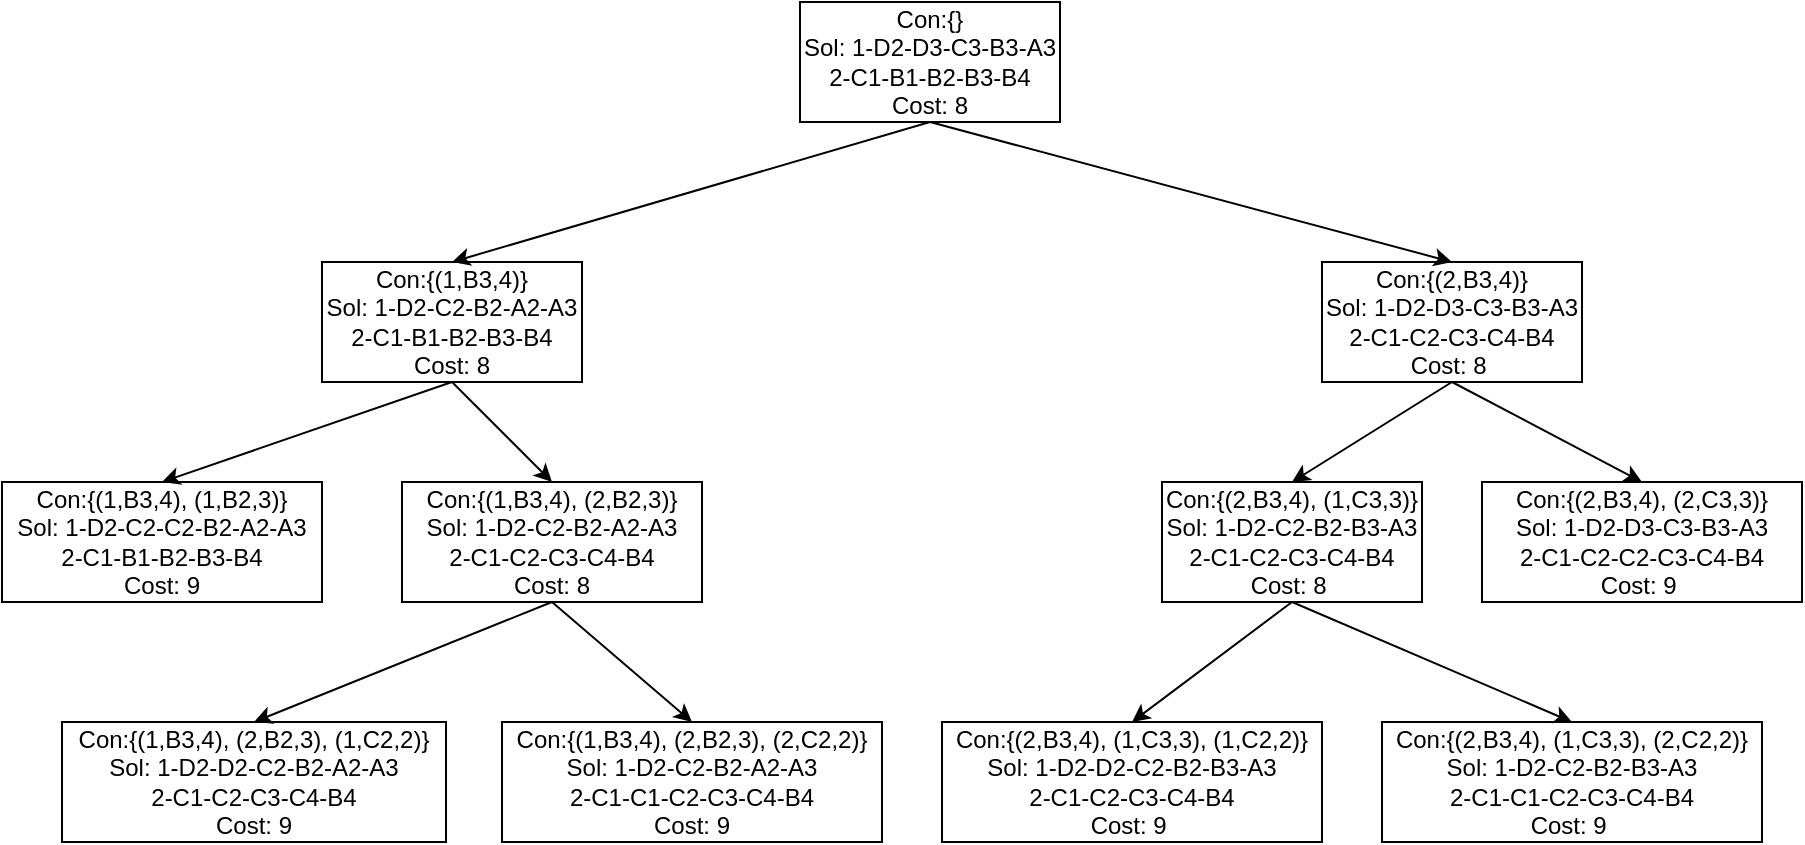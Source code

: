 <mxfile version="21.5.1" type="device">
  <diagram name="第 1 页" id="g-Eg8VqErGMTq8g1PkaV">
    <mxGraphModel dx="1861" dy="605" grid="1" gridSize="10" guides="1" tooltips="1" connect="1" arrows="1" fold="1" page="1" pageScale="1" pageWidth="827" pageHeight="1169" math="0" shadow="0">
      <root>
        <mxCell id="0" />
        <mxCell id="1" parent="0" />
        <mxCell id="qiDLWyVv44SrkH1tTutO-1" value="Con:{}&lt;br&gt;Sol: 1-D2-D3-C3-B3-A3&lt;br&gt;2-C1-B1-B2-B3-B4&lt;br&gt;Cost: 8" style="rounded=0;whiteSpace=wrap;html=1;" vertex="1" parent="1">
          <mxGeometry x="349" y="310" width="130" height="60" as="geometry" />
        </mxCell>
        <mxCell id="qiDLWyVv44SrkH1tTutO-2" value="Con:{(1,B3,4)}&lt;br&gt;Sol: 1-D2-C2-B2-A2-A3&lt;br&gt;2-C1-B1-B2-B3-B4&lt;br&gt;Cost: 8" style="rounded=0;whiteSpace=wrap;html=1;" vertex="1" parent="1">
          <mxGeometry x="110" y="440" width="130" height="60" as="geometry" />
        </mxCell>
        <mxCell id="qiDLWyVv44SrkH1tTutO-3" value="Con:{(2,B3,4)}&lt;br&gt;Sol: 1-D2-D3-C3-B3-A3&lt;br&gt;2-C1-C2-C3-C4-B4&lt;br&gt;Cost: 8&amp;nbsp;" style="rounded=0;whiteSpace=wrap;html=1;" vertex="1" parent="1">
          <mxGeometry x="610" y="440" width="130" height="60" as="geometry" />
        </mxCell>
        <mxCell id="qiDLWyVv44SrkH1tTutO-6" value="" style="endArrow=classic;html=1;rounded=0;exitX=0.5;exitY=1;exitDx=0;exitDy=0;entryX=0.5;entryY=0;entryDx=0;entryDy=0;" edge="1" parent="1" source="qiDLWyVv44SrkH1tTutO-1" target="qiDLWyVv44SrkH1tTutO-2">
          <mxGeometry width="50" height="50" relative="1" as="geometry">
            <mxPoint x="360" y="370" as="sourcePoint" />
            <mxPoint x="390" y="460" as="targetPoint" />
          </mxGeometry>
        </mxCell>
        <mxCell id="qiDLWyVv44SrkH1tTutO-7" value="" style="endArrow=classic;html=1;rounded=0;exitX=0.5;exitY=1;exitDx=0;exitDy=0;entryX=0.5;entryY=0;entryDx=0;entryDy=0;" edge="1" parent="1" source="qiDLWyVv44SrkH1tTutO-1" target="qiDLWyVv44SrkH1tTutO-3">
          <mxGeometry width="50" height="50" relative="1" as="geometry">
            <mxPoint x="430" y="480" as="sourcePoint" />
            <mxPoint x="480" y="430" as="targetPoint" />
          </mxGeometry>
        </mxCell>
        <mxCell id="qiDLWyVv44SrkH1tTutO-8" value="Con:{(1,B3,4), (1,B2,3)}&lt;br&gt;Sol: 1-D2-C2-C2-B2-A2-A3&lt;br&gt;2-C1-B1-B2-B3-B4&lt;br&gt;Cost: 9" style="rounded=0;whiteSpace=wrap;html=1;" vertex="1" parent="1">
          <mxGeometry x="-50" y="550" width="160" height="60" as="geometry" />
        </mxCell>
        <mxCell id="qiDLWyVv44SrkH1tTutO-9" value="Con:{(1,B3,4), (2,B2,3)}&lt;br&gt;Sol: 1-D2-C2-B2-A2-A3&lt;br&gt;2-C1-C2-C3-C4-B4&lt;br&gt;Cost: 8" style="rounded=0;whiteSpace=wrap;html=1;" vertex="1" parent="1">
          <mxGeometry x="150" y="550" width="150" height="60" as="geometry" />
        </mxCell>
        <mxCell id="qiDLWyVv44SrkH1tTutO-10" value="" style="endArrow=classic;html=1;rounded=0;entryX=0.5;entryY=0;entryDx=0;entryDy=0;exitX=0.5;exitY=1;exitDx=0;exitDy=0;" edge="1" parent="1" source="qiDLWyVv44SrkH1tTutO-2" target="qiDLWyVv44SrkH1tTutO-8">
          <mxGeometry width="50" height="50" relative="1" as="geometry">
            <mxPoint x="10" y="440" as="sourcePoint" />
            <mxPoint x="60" y="390" as="targetPoint" />
          </mxGeometry>
        </mxCell>
        <mxCell id="qiDLWyVv44SrkH1tTutO-11" value="" style="endArrow=classic;html=1;rounded=0;entryX=0.5;entryY=0;entryDx=0;entryDy=0;exitX=0.5;exitY=1;exitDx=0;exitDy=0;" edge="1" parent="1" source="qiDLWyVv44SrkH1tTutO-2" target="qiDLWyVv44SrkH1tTutO-9">
          <mxGeometry width="50" height="50" relative="1" as="geometry">
            <mxPoint x="320" y="460" as="sourcePoint" />
            <mxPoint x="370" y="410" as="targetPoint" />
          </mxGeometry>
        </mxCell>
        <mxCell id="qiDLWyVv44SrkH1tTutO-12" value="Con:{(2,B3,4), (1,C3,3)}&lt;br&gt;Sol: 1-D2-C2-B2-B3-A3&lt;br&gt;2-C1-C2-C3-C4-B4&lt;br&gt;Cost: 8&amp;nbsp;" style="rounded=0;whiteSpace=wrap;html=1;" vertex="1" parent="1">
          <mxGeometry x="530" y="550" width="130" height="60" as="geometry" />
        </mxCell>
        <mxCell id="qiDLWyVv44SrkH1tTutO-13" value="Con:{(2,B3,4), (2,C3,3)}&lt;br&gt;Sol: 1-D2-D3-C3-B3-A3&lt;br&gt;2-C1-C2-C2-C3-C4-B4&lt;br&gt;Cost: 9&amp;nbsp;" style="rounded=0;whiteSpace=wrap;html=1;" vertex="1" parent="1">
          <mxGeometry x="690" y="550" width="160" height="60" as="geometry" />
        </mxCell>
        <mxCell id="qiDLWyVv44SrkH1tTutO-14" value="" style="endArrow=classic;html=1;rounded=0;entryX=0.5;entryY=0;entryDx=0;entryDy=0;exitX=0.5;exitY=1;exitDx=0;exitDy=0;" edge="1" parent="1" source="qiDLWyVv44SrkH1tTutO-3" target="qiDLWyVv44SrkH1tTutO-12">
          <mxGeometry width="50" height="50" relative="1" as="geometry">
            <mxPoint x="480" y="470" as="sourcePoint" />
            <mxPoint x="530" y="420" as="targetPoint" />
          </mxGeometry>
        </mxCell>
        <mxCell id="qiDLWyVv44SrkH1tTutO-15" value="" style="endArrow=classic;html=1;rounded=0;entryX=0.5;entryY=0;entryDx=0;entryDy=0;exitX=0.5;exitY=1;exitDx=0;exitDy=0;" edge="1" parent="1" source="qiDLWyVv44SrkH1tTutO-3" target="qiDLWyVv44SrkH1tTutO-13">
          <mxGeometry width="50" height="50" relative="1" as="geometry">
            <mxPoint x="790" y="500" as="sourcePoint" />
            <mxPoint x="840" y="450" as="targetPoint" />
          </mxGeometry>
        </mxCell>
        <mxCell id="qiDLWyVv44SrkH1tTutO-17" value="Con:{(1,B3,4), (2,B2,3), (1,C2,2)}&lt;br&gt;Sol: 1-D2-D2-C2-B2-A2-A3&lt;br&gt;2-C1-C2-C3-C4-B4&lt;br&gt;Cost: 9" style="rounded=0;whiteSpace=wrap;html=1;" vertex="1" parent="1">
          <mxGeometry x="-20" y="670" width="192" height="60" as="geometry" />
        </mxCell>
        <mxCell id="qiDLWyVv44SrkH1tTutO-18" value="Con:{(1,B3,4), (2,B2,3), (2,C2,2)}&lt;br&gt;Sol: 1-D2-C2-B2-A2-A3&lt;br&gt;2-C1-C1-C2-C3-C4-B4&lt;br&gt;Cost: 9" style="rounded=0;whiteSpace=wrap;html=1;" vertex="1" parent="1">
          <mxGeometry x="200" y="670" width="190" height="60" as="geometry" />
        </mxCell>
        <mxCell id="qiDLWyVv44SrkH1tTutO-19" value="" style="endArrow=classic;html=1;rounded=0;entryX=0.5;entryY=0;entryDx=0;entryDy=0;exitX=0.5;exitY=1;exitDx=0;exitDy=0;" edge="1" parent="1" source="qiDLWyVv44SrkH1tTutO-9" target="qiDLWyVv44SrkH1tTutO-17">
          <mxGeometry width="50" height="50" relative="1" as="geometry">
            <mxPoint x="180" y="670" as="sourcePoint" />
            <mxPoint x="230" y="620" as="targetPoint" />
          </mxGeometry>
        </mxCell>
        <mxCell id="qiDLWyVv44SrkH1tTutO-20" value="" style="endArrow=classic;html=1;rounded=0;entryX=0.5;entryY=0;entryDx=0;entryDy=0;exitX=0.5;exitY=1;exitDx=0;exitDy=0;" edge="1" parent="1" source="qiDLWyVv44SrkH1tTutO-9" target="qiDLWyVv44SrkH1tTutO-18">
          <mxGeometry width="50" height="50" relative="1" as="geometry">
            <mxPoint x="280" y="660" as="sourcePoint" />
            <mxPoint x="330" y="610" as="targetPoint" />
          </mxGeometry>
        </mxCell>
        <mxCell id="qiDLWyVv44SrkH1tTutO-22" value="Con:{(2,B3,4), (1,C3,3), (1,C2,2)}&lt;br&gt;Sol: 1-D2-D2-C2-B2-B3-A3&lt;br&gt;2-C1-C2-C3-C4-B4&lt;br&gt;Cost: 9&amp;nbsp;" style="rounded=0;whiteSpace=wrap;html=1;" vertex="1" parent="1">
          <mxGeometry x="420" y="670" width="190" height="60" as="geometry" />
        </mxCell>
        <mxCell id="qiDLWyVv44SrkH1tTutO-23" value="Con:{(2,B3,4), (1,C3,3), (2,C2,2)}&lt;br&gt;Sol: 1-D2-C2-B2-B3-A3&lt;br&gt;2-C1-C1-C2-C3-C4-B4&lt;br&gt;Cost: 9&amp;nbsp;" style="rounded=0;whiteSpace=wrap;html=1;" vertex="1" parent="1">
          <mxGeometry x="640" y="670" width="190" height="60" as="geometry" />
        </mxCell>
        <mxCell id="qiDLWyVv44SrkH1tTutO-24" value="" style="endArrow=classic;html=1;rounded=0;entryX=0.5;entryY=0;entryDx=0;entryDy=0;exitX=0.5;exitY=1;exitDx=0;exitDy=0;" edge="1" parent="1" source="qiDLWyVv44SrkH1tTutO-12" target="qiDLWyVv44SrkH1tTutO-22">
          <mxGeometry width="50" height="50" relative="1" as="geometry">
            <mxPoint x="400" y="600" as="sourcePoint" />
            <mxPoint x="450" y="550" as="targetPoint" />
          </mxGeometry>
        </mxCell>
        <mxCell id="qiDLWyVv44SrkH1tTutO-25" value="" style="endArrow=classic;html=1;rounded=0;exitX=0.5;exitY=1;exitDx=0;exitDy=0;entryX=0.5;entryY=0;entryDx=0;entryDy=0;" edge="1" parent="1" source="qiDLWyVv44SrkH1tTutO-12" target="qiDLWyVv44SrkH1tTutO-23">
          <mxGeometry width="50" height="50" relative="1" as="geometry">
            <mxPoint x="680" y="670" as="sourcePoint" />
            <mxPoint x="730" y="620" as="targetPoint" />
          </mxGeometry>
        </mxCell>
      </root>
    </mxGraphModel>
  </diagram>
</mxfile>
